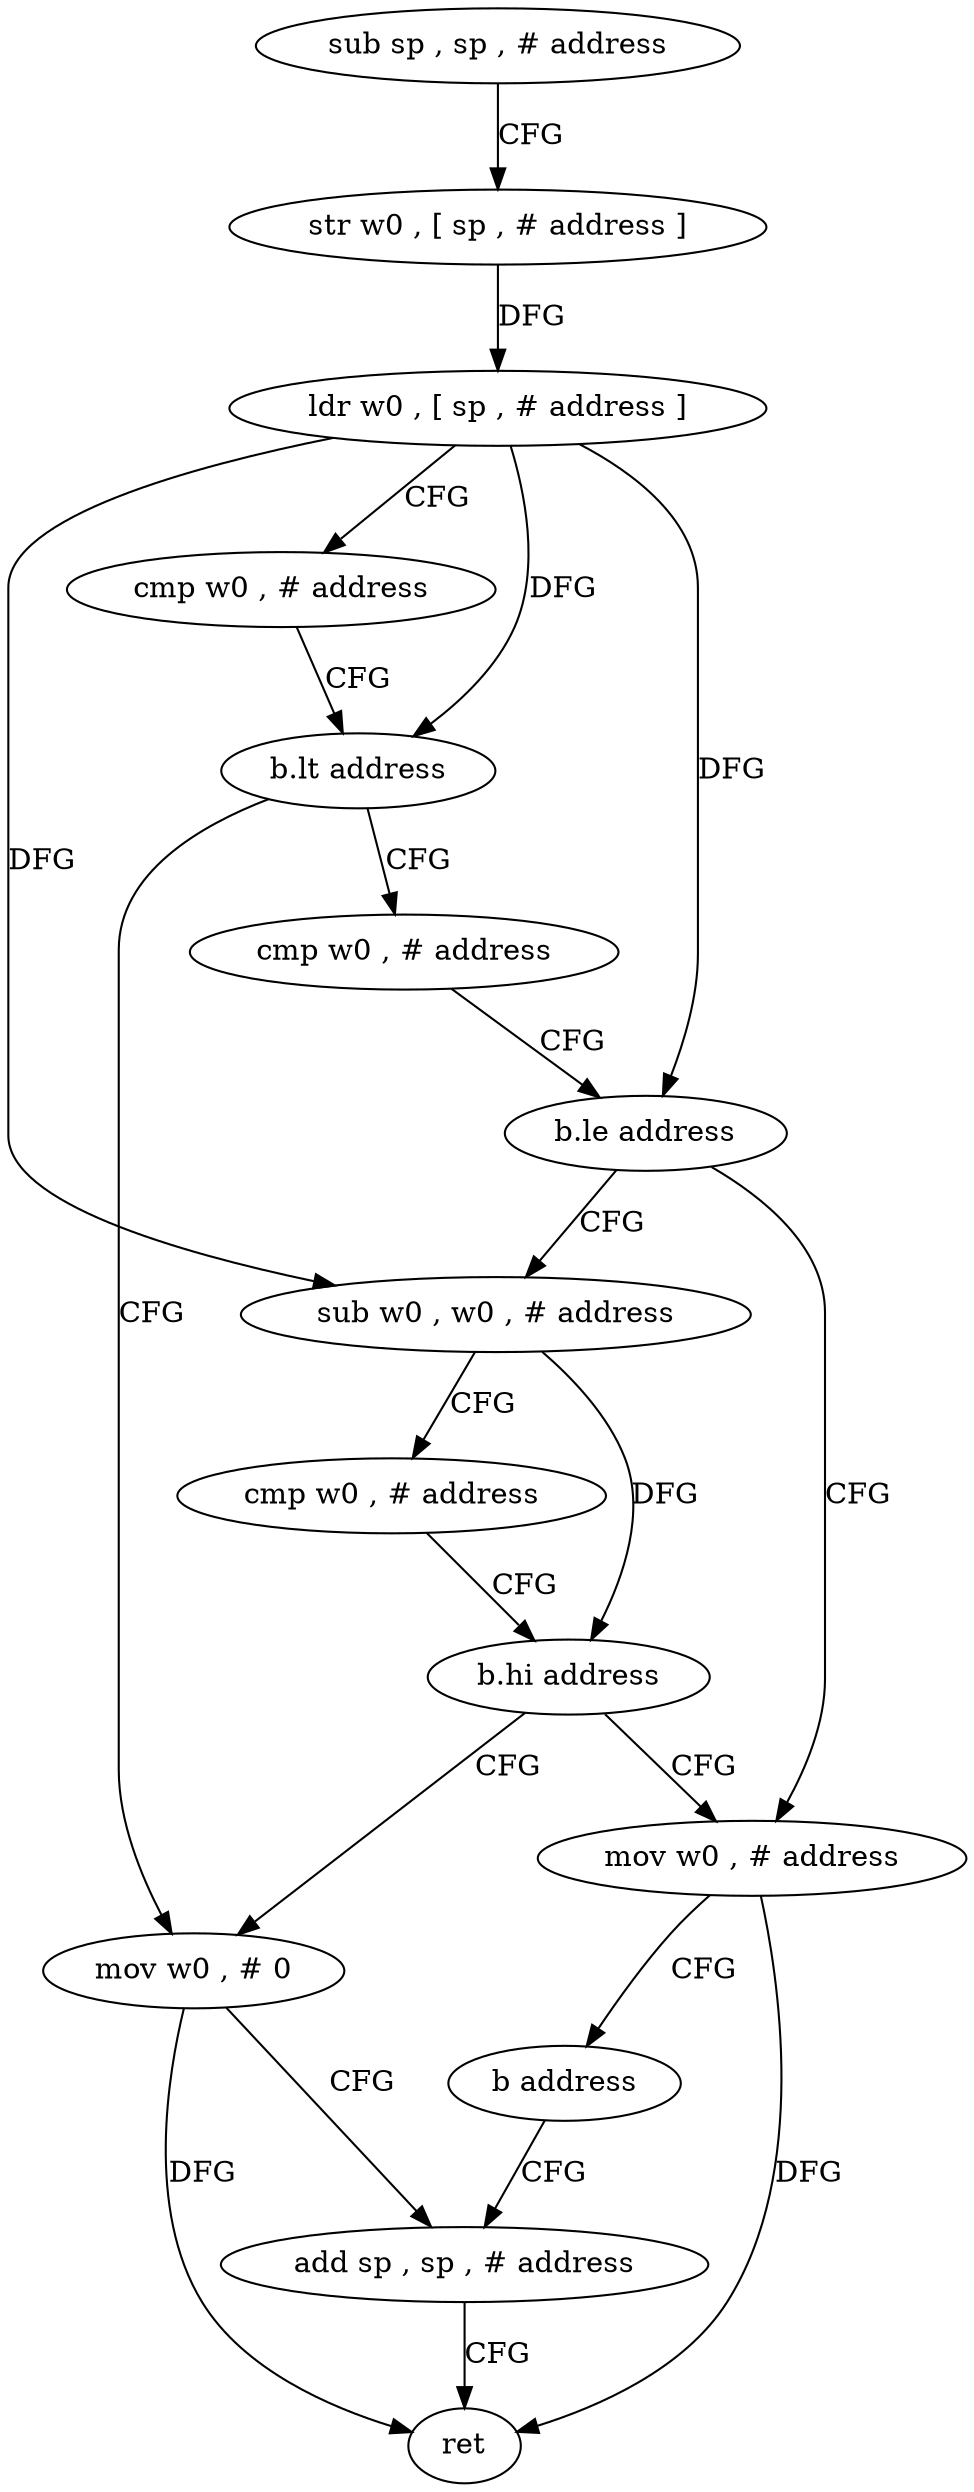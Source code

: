 digraph "func" {
"4520548" [label = "sub sp , sp , # address" ]
"4520552" [label = "str w0 , [ sp , # address ]" ]
"4520556" [label = "ldr w0 , [ sp , # address ]" ]
"4520560" [label = "cmp w0 , # address" ]
"4520564" [label = "b.lt address" ]
"4520596" [label = "mov w0 , # 0" ]
"4520568" [label = "cmp w0 , # address" ]
"4520600" [label = "add sp , sp , # address" ]
"4520572" [label = "b.le address" ]
"4520588" [label = "mov w0 , # address" ]
"4520576" [label = "sub w0 , w0 , # address" ]
"4520592" [label = "b address" ]
"4520580" [label = "cmp w0 , # address" ]
"4520584" [label = "b.hi address" ]
"4520604" [label = "ret" ]
"4520548" -> "4520552" [ label = "CFG" ]
"4520552" -> "4520556" [ label = "DFG" ]
"4520556" -> "4520560" [ label = "CFG" ]
"4520556" -> "4520564" [ label = "DFG" ]
"4520556" -> "4520572" [ label = "DFG" ]
"4520556" -> "4520576" [ label = "DFG" ]
"4520560" -> "4520564" [ label = "CFG" ]
"4520564" -> "4520596" [ label = "CFG" ]
"4520564" -> "4520568" [ label = "CFG" ]
"4520596" -> "4520600" [ label = "CFG" ]
"4520596" -> "4520604" [ label = "DFG" ]
"4520568" -> "4520572" [ label = "CFG" ]
"4520600" -> "4520604" [ label = "CFG" ]
"4520572" -> "4520588" [ label = "CFG" ]
"4520572" -> "4520576" [ label = "CFG" ]
"4520588" -> "4520592" [ label = "CFG" ]
"4520588" -> "4520604" [ label = "DFG" ]
"4520576" -> "4520580" [ label = "CFG" ]
"4520576" -> "4520584" [ label = "DFG" ]
"4520592" -> "4520600" [ label = "CFG" ]
"4520580" -> "4520584" [ label = "CFG" ]
"4520584" -> "4520596" [ label = "CFG" ]
"4520584" -> "4520588" [ label = "CFG" ]
}
